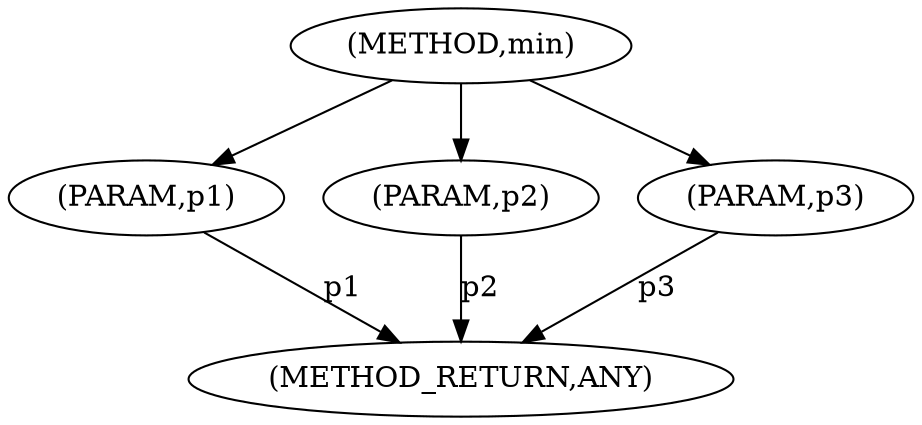 digraph "min" {  
"1198" [label = <(METHOD,min)> ]
"1203" [label = <(METHOD_RETURN,ANY)> ]
"1199" [label = <(PARAM,p1)> ]
"1200" [label = <(PARAM,p2)> ]
"1201" [label = <(PARAM,p3)> ]
  "1199" -> "1203"  [ label = "p1"] 
  "1200" -> "1203"  [ label = "p2"] 
  "1201" -> "1203"  [ label = "p3"] 
  "1198" -> "1199" 
  "1198" -> "1200" 
  "1198" -> "1201" 
}
